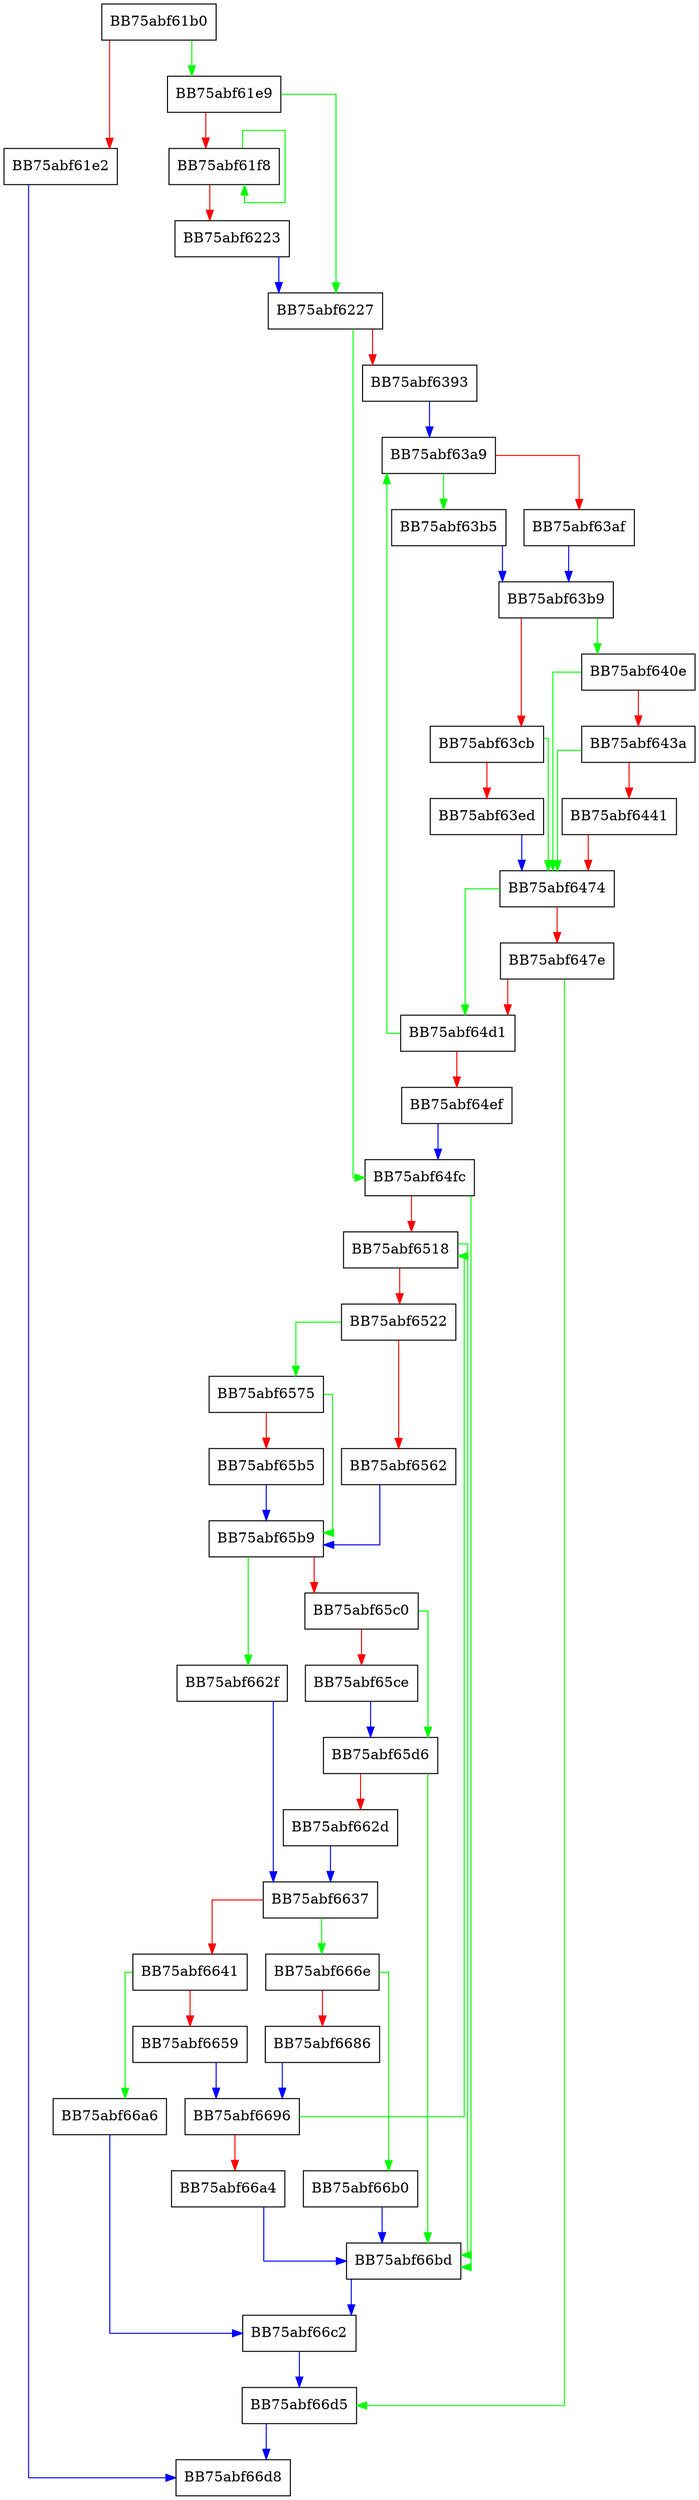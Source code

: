 digraph ZSTD_btGetAllMatches_extDict_4 {
  node [shape="box"];
  graph [splines=ortho];
  BB75abf61b0 -> BB75abf61e9 [color="green"];
  BB75abf61b0 -> BB75abf61e2 [color="red"];
  BB75abf61e2 -> BB75abf66d8 [color="blue"];
  BB75abf61e9 -> BB75abf6227 [color="green"];
  BB75abf61e9 -> BB75abf61f8 [color="red"];
  BB75abf61f8 -> BB75abf61f8 [color="green"];
  BB75abf61f8 -> BB75abf6223 [color="red"];
  BB75abf6223 -> BB75abf6227 [color="blue"];
  BB75abf6227 -> BB75abf64fc [color="green"];
  BB75abf6227 -> BB75abf6393 [color="red"];
  BB75abf6393 -> BB75abf63a9 [color="blue"];
  BB75abf63a9 -> BB75abf63b5 [color="green"];
  BB75abf63a9 -> BB75abf63af [color="red"];
  BB75abf63af -> BB75abf63b9 [color="blue"];
  BB75abf63b5 -> BB75abf63b9 [color="blue"];
  BB75abf63b9 -> BB75abf640e [color="green"];
  BB75abf63b9 -> BB75abf63cb [color="red"];
  BB75abf63cb -> BB75abf6474 [color="green"];
  BB75abf63cb -> BB75abf63ed [color="red"];
  BB75abf63ed -> BB75abf6474 [color="blue"];
  BB75abf640e -> BB75abf6474 [color="green"];
  BB75abf640e -> BB75abf643a [color="red"];
  BB75abf643a -> BB75abf6474 [color="green"];
  BB75abf643a -> BB75abf6441 [color="red"];
  BB75abf6441 -> BB75abf6474 [color="red"];
  BB75abf6474 -> BB75abf64d1 [color="green"];
  BB75abf6474 -> BB75abf647e [color="red"];
  BB75abf647e -> BB75abf66d5 [color="green"];
  BB75abf647e -> BB75abf64d1 [color="red"];
  BB75abf64d1 -> BB75abf63a9 [color="green"];
  BB75abf64d1 -> BB75abf64ef [color="red"];
  BB75abf64ef -> BB75abf64fc [color="blue"];
  BB75abf64fc -> BB75abf66bd [color="green"];
  BB75abf64fc -> BB75abf6518 [color="red"];
  BB75abf6518 -> BB75abf66bd [color="green"];
  BB75abf6518 -> BB75abf6522 [color="red"];
  BB75abf6522 -> BB75abf6575 [color="green"];
  BB75abf6522 -> BB75abf6562 [color="red"];
  BB75abf6562 -> BB75abf65b9 [color="blue"];
  BB75abf6575 -> BB75abf65b9 [color="green"];
  BB75abf6575 -> BB75abf65b5 [color="red"];
  BB75abf65b5 -> BB75abf65b9 [color="blue"];
  BB75abf65b9 -> BB75abf662f [color="green"];
  BB75abf65b9 -> BB75abf65c0 [color="red"];
  BB75abf65c0 -> BB75abf65d6 [color="green"];
  BB75abf65c0 -> BB75abf65ce [color="red"];
  BB75abf65ce -> BB75abf65d6 [color="blue"];
  BB75abf65d6 -> BB75abf66bd [color="green"];
  BB75abf65d6 -> BB75abf662d [color="red"];
  BB75abf662d -> BB75abf6637 [color="blue"];
  BB75abf662f -> BB75abf6637 [color="blue"];
  BB75abf6637 -> BB75abf666e [color="green"];
  BB75abf6637 -> BB75abf6641 [color="red"];
  BB75abf6641 -> BB75abf66a6 [color="green"];
  BB75abf6641 -> BB75abf6659 [color="red"];
  BB75abf6659 -> BB75abf6696 [color="blue"];
  BB75abf666e -> BB75abf66b0 [color="green"];
  BB75abf666e -> BB75abf6686 [color="red"];
  BB75abf6686 -> BB75abf6696 [color="blue"];
  BB75abf6696 -> BB75abf6518 [color="green"];
  BB75abf6696 -> BB75abf66a4 [color="red"];
  BB75abf66a4 -> BB75abf66bd [color="blue"];
  BB75abf66a6 -> BB75abf66c2 [color="blue"];
  BB75abf66b0 -> BB75abf66bd [color="blue"];
  BB75abf66bd -> BB75abf66c2 [color="blue"];
  BB75abf66c2 -> BB75abf66d5 [color="blue"];
  BB75abf66d5 -> BB75abf66d8 [color="blue"];
}